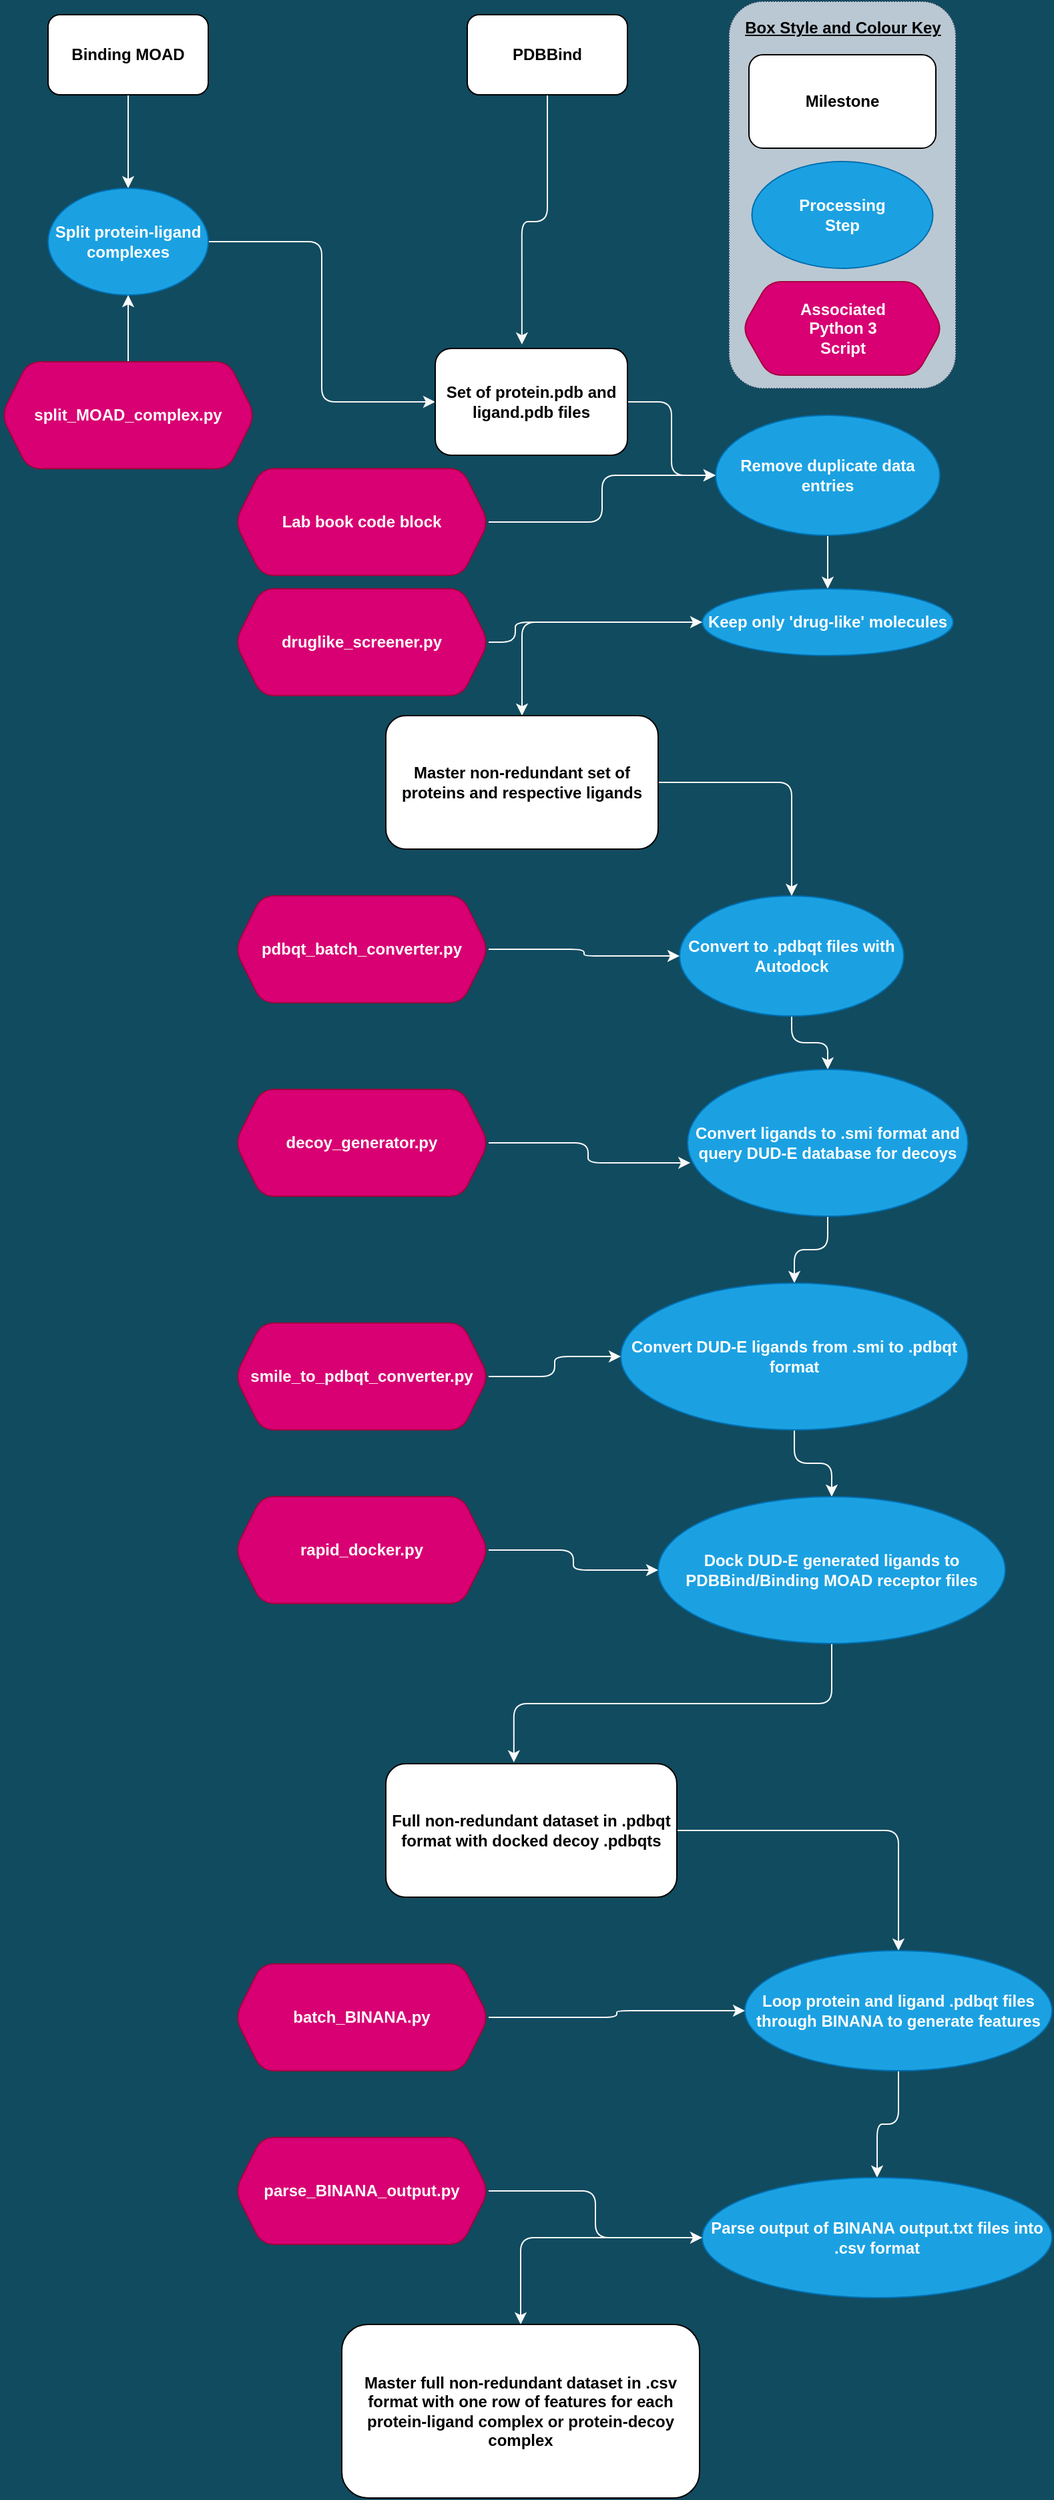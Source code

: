 <mxfile version="14.4.4" type="device"><diagram id="MezgeDCDJQZhVXjwhnEP" name="Page-1"><mxGraphModel dx="1355" dy="799" grid="1" gridSize="10" guides="1" tooltips="1" connect="1" arrows="1" fold="1" page="0" pageScale="1" pageWidth="827" pageHeight="1000" background="#114B5F" math="0" shadow="0"><root><mxCell id="0"/><mxCell id="1" parent="0"/><mxCell id="ap78udexULdiu0JYZYRn-50" value="" style="rounded=1;whiteSpace=wrap;html=1;strokeWidth=1;dashed=1;dashPattern=1 1;fillColor=#bac8d3;strokeColor=#23445d;" vertex="1" parent="1"><mxGeometry x="550" y="30" width="170" height="290" as="geometry"/></mxCell><mxCell id="EFMOVaQ2oTUfK1_Tt2sc-5" value="" style="edgeStyle=orthogonalEdgeStyle;curved=0;rounded=1;sketch=0;orthogonalLoop=1;jettySize=auto;html=1;fillColor=#F45B69;fontColor=#E4FDE1;strokeColor=#FAFAFA;fontStyle=1" parent="1" source="EFMOVaQ2oTUfK1_Tt2sc-1" target="EFMOVaQ2oTUfK1_Tt2sc-4" edge="1"><mxGeometry relative="1" as="geometry"/></mxCell><mxCell id="EFMOVaQ2oTUfK1_Tt2sc-1" value="Binding MOAD" style="rounded=1;whiteSpace=wrap;html=1;sketch=0;fontStyle=1" parent="1" vertex="1"><mxGeometry x="40" y="40" width="120" height="60" as="geometry"/></mxCell><mxCell id="EFMOVaQ2oTUfK1_Tt2sc-9" style="edgeStyle=orthogonalEdgeStyle;curved=0;rounded=1;sketch=0;orthogonalLoop=1;jettySize=auto;html=1;entryX=0.451;entryY=-0.037;entryDx=0;entryDy=0;entryPerimeter=0;strokeColor=#F7F7F7;fillColor=#F45B69;fontColor=#E4FDE1;fontStyle=1" parent="1" source="EFMOVaQ2oTUfK1_Tt2sc-2" target="EFMOVaQ2oTUfK1_Tt2sc-6" edge="1"><mxGeometry relative="1" as="geometry"/></mxCell><mxCell id="EFMOVaQ2oTUfK1_Tt2sc-2" value="PDBBind" style="rounded=1;whiteSpace=wrap;html=1;sketch=0;fontStyle=1" parent="1" vertex="1"><mxGeometry x="354" y="40" width="120" height="60" as="geometry"/></mxCell><mxCell id="EFMOVaQ2oTUfK1_Tt2sc-7" style="edgeStyle=orthogonalEdgeStyle;curved=0;rounded=1;sketch=0;orthogonalLoop=1;jettySize=auto;html=1;entryX=0;entryY=0.5;entryDx=0;entryDy=0;fontColor=#E4FDE1;strokeColor=#F7F7F7;fontStyle=1" parent="1" source="EFMOVaQ2oTUfK1_Tt2sc-4" target="EFMOVaQ2oTUfK1_Tt2sc-6" edge="1"><mxGeometry relative="1" as="geometry"/></mxCell><mxCell id="EFMOVaQ2oTUfK1_Tt2sc-4" value="Split protein-ligand complexes" style="ellipse;whiteSpace=wrap;html=1;rounded=1;sketch=0;fillColor=#1ba1e2;strokeColor=#006EAF;fontColor=#ffffff;fontStyle=1" parent="1" vertex="1"><mxGeometry x="40" y="170" width="120" height="80" as="geometry"/></mxCell><mxCell id="EFMOVaQ2oTUfK1_Tt2sc-17" value="" style="edgeStyle=orthogonalEdgeStyle;curved=0;rounded=1;sketch=0;orthogonalLoop=1;jettySize=auto;html=1;strokeColor=#F7F7F7;fillColor=#F45B69;fontColor=#E4FDE1;exitX=0.5;exitY=1;exitDx=0;exitDy=0;entryX=0.5;entryY=0;entryDx=0;entryDy=0;fontStyle=1" parent="1" source="EFMOVaQ2oTUfK1_Tt2sc-29" edge="1" target="k04rTEtpxDzl-XmO_nQA-1"><mxGeometry relative="1" as="geometry"><mxPoint x="402" y="490" as="sourcePoint"/><mxPoint x="402" y="500" as="targetPoint"/><Array as="points"/></mxGeometry></mxCell><mxCell id="EFMOVaQ2oTUfK1_Tt2sc-30" value="" style="edgeStyle=orthogonalEdgeStyle;curved=0;rounded=1;sketch=0;orthogonalLoop=1;jettySize=auto;html=1;strokeColor=#F7F7F7;fillColor=#F45B69;fontColor=#E4FDE1;fontStyle=1" parent="1" source="EFMOVaQ2oTUfK1_Tt2sc-6" target="EFMOVaQ2oTUfK1_Tt2sc-29" edge="1"><mxGeometry relative="1" as="geometry"/></mxCell><mxCell id="EFMOVaQ2oTUfK1_Tt2sc-6" value="Set of protein.pdb and ligand.pdb files" style="rounded=1;whiteSpace=wrap;html=1;sketch=0;fontStyle=1" parent="1" vertex="1"><mxGeometry x="330" y="290" width="144" height="80" as="geometry"/></mxCell><mxCell id="EFMOVaQ2oTUfK1_Tt2sc-20" value="" style="edgeStyle=orthogonalEdgeStyle;curved=0;rounded=1;sketch=0;orthogonalLoop=1;jettySize=auto;html=1;strokeColor=#F7F7F7;fillColor=#F45B69;fontColor=#E4FDE1;fontStyle=1" parent="1" source="EFMOVaQ2oTUfK1_Tt2sc-18" target="EFMOVaQ2oTUfK1_Tt2sc-19" edge="1"><mxGeometry relative="1" as="geometry"/></mxCell><mxCell id="EFMOVaQ2oTUfK1_Tt2sc-18" value="Convert to .pdbqt files with Autodock" style="ellipse;whiteSpace=wrap;html=1;rounded=0;sketch=0;strokeColor=#006EAF;fillColor=#1ba1e2;fontColor=#ffffff;fontStyle=1" parent="1" vertex="1"><mxGeometry x="513" y="700" width="168" height="90" as="geometry"/></mxCell><mxCell id="ap78udexULdiu0JYZYRn-9" value="" style="edgeStyle=orthogonalEdgeStyle;rounded=1;orthogonalLoop=1;jettySize=auto;html=1;strokeColor=#FAFAFA;fontStyle=1" edge="1" parent="1" source="EFMOVaQ2oTUfK1_Tt2sc-19" target="ap78udexULdiu0JYZYRn-8"><mxGeometry relative="1" as="geometry"/></mxCell><mxCell id="EFMOVaQ2oTUfK1_Tt2sc-19" value="Convert ligands to .smi format and query DUD-E database for decoys" style="ellipse;whiteSpace=wrap;html=1;rounded=0;sketch=0;strokeColor=#006EAF;fillColor=#1ba1e2;fontColor=#ffffff;fontStyle=1" parent="1" vertex="1"><mxGeometry x="519" y="830" width="210" height="110" as="geometry"/></mxCell><mxCell id="ap78udexULdiu0JYZYRn-13" value="" style="edgeStyle=orthogonalEdgeStyle;rounded=1;orthogonalLoop=1;jettySize=auto;html=1;strokeColor=#FAFAFA;fontStyle=1" edge="1" parent="1" source="EFMOVaQ2oTUfK1_Tt2sc-27" target="ap78udexULdiu0JYZYRn-12"><mxGeometry relative="1" as="geometry"/></mxCell><mxCell id="EFMOVaQ2oTUfK1_Tt2sc-27" value="Full non-redundant dataset in .pdbqt format with docked decoy .pdbqts" style="rounded=1;whiteSpace=wrap;html=1;sketch=0;fontStyle=1" parent="1" vertex="1"><mxGeometry x="293" y="1350" width="218" height="100" as="geometry"/></mxCell><mxCell id="EFMOVaQ2oTUfK1_Tt2sc-29" value="&lt;div&gt;Remove duplicate data &lt;br&gt;&lt;/div&gt;&lt;div&gt;entries&lt;/div&gt;" style="ellipse;whiteSpace=wrap;html=1;rounded=0;sketch=0;strokeColor=#006EAF;fillColor=#1ba1e2;fontColor=#ffffff;fontStyle=1" parent="1" vertex="1"><mxGeometry x="540" y="340" width="168" height="90" as="geometry"/></mxCell><mxCell id="ap78udexULdiu0JYZYRn-20" style="edgeStyle=orthogonalEdgeStyle;rounded=1;orthogonalLoop=1;jettySize=auto;html=1;entryX=0.5;entryY=0;entryDx=0;entryDy=0;strokeColor=#FAFAFA;" edge="1" parent="1" source="k04rTEtpxDzl-XmO_nQA-1" target="ap78udexULdiu0JYZYRn-2"><mxGeometry relative="1" as="geometry"/></mxCell><mxCell id="k04rTEtpxDzl-XmO_nQA-1" value="Keep only 'drug-like' molecules" style="ellipse;whiteSpace=wrap;html=1;rounded=0;sketch=0;strokeColor=#006EAF;fillColor=#1ba1e2;fontColor=#ffffff;fontStyle=1" parent="1" vertex="1"><mxGeometry x="530" y="470" width="188" height="50" as="geometry"/></mxCell><mxCell id="ap78udexULdiu0JYZYRn-19" style="edgeStyle=orthogonalEdgeStyle;rounded=1;orthogonalLoop=1;jettySize=auto;html=1;entryX=0.5;entryY=0;entryDx=0;entryDy=0;strokeColor=#FAFAFA;" edge="1" parent="1" source="ap78udexULdiu0JYZYRn-2" target="EFMOVaQ2oTUfK1_Tt2sc-18"><mxGeometry relative="1" as="geometry"/></mxCell><mxCell id="ap78udexULdiu0JYZYRn-2" value="Master non-redundant set of proteins and respective ligands" style="rounded=1;whiteSpace=wrap;html=1;sketch=0;fontStyle=1" vertex="1" parent="1"><mxGeometry x="293" y="565" width="204" height="100" as="geometry"/></mxCell><mxCell id="ap78udexULdiu0JYZYRn-11" value="" style="edgeStyle=orthogonalEdgeStyle;rounded=1;orthogonalLoop=1;jettySize=auto;html=1;strokeColor=#FAFAFA;fontStyle=1" edge="1" parent="1" source="ap78udexULdiu0JYZYRn-8" target="ap78udexULdiu0JYZYRn-10"><mxGeometry relative="1" as="geometry"/></mxCell><mxCell id="ap78udexULdiu0JYZYRn-8" value="Convert DUD-E ligands from .smi to .pdbqt format" style="ellipse;whiteSpace=wrap;html=1;rounded=0;sketch=0;strokeColor=#006EAF;fillColor=#1ba1e2;fontColor=#ffffff;fontStyle=1" vertex="1" parent="1"><mxGeometry x="469" y="990" width="260" height="110" as="geometry"/></mxCell><mxCell id="ap78udexULdiu0JYZYRn-14" style="edgeStyle=orthogonalEdgeStyle;rounded=1;orthogonalLoop=1;jettySize=auto;html=1;entryX=0.44;entryY=-0.01;entryDx=0;entryDy=0;entryPerimeter=0;strokeColor=#FAFAFA;fontStyle=1" edge="1" parent="1" source="ap78udexULdiu0JYZYRn-10" target="EFMOVaQ2oTUfK1_Tt2sc-27"><mxGeometry relative="1" as="geometry"/></mxCell><mxCell id="ap78udexULdiu0JYZYRn-10" value="Dock DUD-E generated ligands to PDBBind/Binding MOAD receptor files" style="ellipse;whiteSpace=wrap;html=1;rounded=0;sketch=0;strokeColor=#006EAF;fillColor=#1ba1e2;fontColor=#ffffff;fontStyle=1" vertex="1" parent="1"><mxGeometry x="497" y="1150" width="260" height="110" as="geometry"/></mxCell><mxCell id="ap78udexULdiu0JYZYRn-16" value="" style="edgeStyle=orthogonalEdgeStyle;rounded=1;orthogonalLoop=1;jettySize=auto;html=1;strokeColor=#FAFAFA;fontStyle=1" edge="1" parent="1" source="ap78udexULdiu0JYZYRn-12" target="ap78udexULdiu0JYZYRn-15"><mxGeometry relative="1" as="geometry"/></mxCell><mxCell id="ap78udexULdiu0JYZYRn-12" value="Loop protein and ligand .pdbqt files through BINANA to generate features" style="ellipse;whiteSpace=wrap;html=1;rounded=1;sketch=0;fillColor=#1ba1e2;strokeColor=#006EAF;fontColor=#ffffff;fontStyle=1" vertex="1" parent="1"><mxGeometry x="562" y="1490" width="230" height="90" as="geometry"/></mxCell><mxCell id="ap78udexULdiu0JYZYRn-18" value="" style="edgeStyle=orthogonalEdgeStyle;rounded=1;orthogonalLoop=1;jettySize=auto;html=1;strokeColor=#FAFAFA;fontStyle=1" edge="1" parent="1" source="ap78udexULdiu0JYZYRn-15" target="ap78udexULdiu0JYZYRn-17"><mxGeometry relative="1" as="geometry"/></mxCell><mxCell id="ap78udexULdiu0JYZYRn-15" value="Parse output of BINANA output.txt files into .csv format" style="ellipse;whiteSpace=wrap;html=1;rounded=1;sketch=0;fillColor=#1ba1e2;strokeColor=#006EAF;fontColor=#ffffff;fontStyle=1" vertex="1" parent="1"><mxGeometry x="530" y="1660" width="262" height="90" as="geometry"/></mxCell><mxCell id="ap78udexULdiu0JYZYRn-17" value="Master full non-redundant dataset in .csv format with one row of features for each protein-ligand complex or protein-decoy complex" style="whiteSpace=wrap;html=1;rounded=1;sketch=0;fontStyle=1" vertex="1" parent="1"><mxGeometry x="260" y="1770" width="268" height="130" as="geometry"/></mxCell><mxCell id="ap78udexULdiu0JYZYRn-26" style="edgeStyle=orthogonalEdgeStyle;rounded=1;orthogonalLoop=1;jettySize=auto;html=1;entryX=0.5;entryY=1;entryDx=0;entryDy=0;strokeColor=#FAFAFA;" edge="1" parent="1" source="ap78udexULdiu0JYZYRn-24" target="EFMOVaQ2oTUfK1_Tt2sc-4"><mxGeometry relative="1" as="geometry"/></mxCell><mxCell id="ap78udexULdiu0JYZYRn-24" value="split_MOAD_complex.py" style="shape=hexagon;perimeter=hexagonPerimeter2;whiteSpace=wrap;html=1;fixedSize=1;rounded=1;fontStyle=1;strokeColor=#A50040;fillColor=#d80073;sketch=0;fontColor=#ffffff;" vertex="1" parent="1"><mxGeometry x="5" y="300" width="190" height="80" as="geometry"/></mxCell><mxCell id="ap78udexULdiu0JYZYRn-28" style="edgeStyle=orthogonalEdgeStyle;rounded=1;orthogonalLoop=1;jettySize=auto;html=1;strokeColor=#FAFAFA;" edge="1" parent="1" source="ap78udexULdiu0JYZYRn-27" target="EFMOVaQ2oTUfK1_Tt2sc-29"><mxGeometry relative="1" as="geometry"/></mxCell><mxCell id="ap78udexULdiu0JYZYRn-27" value="Lab book code block" style="shape=hexagon;perimeter=hexagonPerimeter2;whiteSpace=wrap;html=1;fixedSize=1;rounded=1;fontStyle=1;strokeColor=#A50040;fillColor=#d80073;sketch=0;fontColor=#ffffff;" vertex="1" parent="1"><mxGeometry x="180" y="380" width="190" height="80" as="geometry"/></mxCell><mxCell id="ap78udexULdiu0JYZYRn-30" style="edgeStyle=orthogonalEdgeStyle;rounded=1;orthogonalLoop=1;jettySize=auto;html=1;strokeColor=#FAFAFA;" edge="1" parent="1" source="ap78udexULdiu0JYZYRn-29" target="k04rTEtpxDzl-XmO_nQA-1"><mxGeometry relative="1" as="geometry"><Array as="points"><mxPoint x="390" y="510"/><mxPoint x="390" y="495"/></Array></mxGeometry></mxCell><mxCell id="ap78udexULdiu0JYZYRn-29" value="druglike_screener.py" style="shape=hexagon;perimeter=hexagonPerimeter2;whiteSpace=wrap;html=1;fixedSize=1;rounded=1;fontStyle=1;strokeColor=#A50040;fillColor=#d80073;sketch=0;fontColor=#ffffff;" vertex="1" parent="1"><mxGeometry x="180" y="470" width="190" height="80" as="geometry"/></mxCell><mxCell id="ap78udexULdiu0JYZYRn-32" style="edgeStyle=orthogonalEdgeStyle;rounded=1;orthogonalLoop=1;jettySize=auto;html=1;entryX=0;entryY=0.5;entryDx=0;entryDy=0;strokeColor=#FAFAFA;" edge="1" parent="1" source="ap78udexULdiu0JYZYRn-31" target="EFMOVaQ2oTUfK1_Tt2sc-18"><mxGeometry relative="1" as="geometry"/></mxCell><mxCell id="ap78udexULdiu0JYZYRn-31" value="pdbqt_batch_converter.py" style="shape=hexagon;perimeter=hexagonPerimeter2;whiteSpace=wrap;html=1;fixedSize=1;rounded=1;fontStyle=1;strokeColor=#A50040;fillColor=#d80073;sketch=0;fontColor=#ffffff;" vertex="1" parent="1"><mxGeometry x="180" y="700" width="190" height="80" as="geometry"/></mxCell><mxCell id="ap78udexULdiu0JYZYRn-34" style="edgeStyle=orthogonalEdgeStyle;rounded=1;orthogonalLoop=1;jettySize=auto;html=1;entryX=0.01;entryY=0.636;entryDx=0;entryDy=0;entryPerimeter=0;strokeColor=#FAFAFA;" edge="1" parent="1" source="ap78udexULdiu0JYZYRn-33" target="EFMOVaQ2oTUfK1_Tt2sc-19"><mxGeometry relative="1" as="geometry"/></mxCell><mxCell id="ap78udexULdiu0JYZYRn-33" value="decoy_generator.py" style="shape=hexagon;perimeter=hexagonPerimeter2;whiteSpace=wrap;html=1;fixedSize=1;rounded=1;fontStyle=1;strokeColor=#A50040;fillColor=#d80073;sketch=0;fontColor=#ffffff;" vertex="1" parent="1"><mxGeometry x="180" y="845" width="190" height="80" as="geometry"/></mxCell><mxCell id="ap78udexULdiu0JYZYRn-36" style="edgeStyle=orthogonalEdgeStyle;rounded=1;orthogonalLoop=1;jettySize=auto;html=1;entryX=0;entryY=0.5;entryDx=0;entryDy=0;strokeColor=#FAFAFA;" edge="1" parent="1" source="ap78udexULdiu0JYZYRn-35" target="ap78udexULdiu0JYZYRn-8"><mxGeometry relative="1" as="geometry"/></mxCell><mxCell id="ap78udexULdiu0JYZYRn-35" value="smile_to_pdbqt_converter.py" style="shape=hexagon;perimeter=hexagonPerimeter2;whiteSpace=wrap;html=1;fixedSize=1;rounded=1;fontStyle=1;strokeColor=#A50040;fillColor=#d80073;sketch=0;fontColor=#ffffff;" vertex="1" parent="1"><mxGeometry x="180" y="1020" width="190" height="80" as="geometry"/></mxCell><mxCell id="ap78udexULdiu0JYZYRn-38" style="edgeStyle=orthogonalEdgeStyle;rounded=1;orthogonalLoop=1;jettySize=auto;html=1;entryX=0;entryY=0.5;entryDx=0;entryDy=0;strokeColor=#FAFAFA;" edge="1" parent="1" source="ap78udexULdiu0JYZYRn-37" target="ap78udexULdiu0JYZYRn-10"><mxGeometry relative="1" as="geometry"/></mxCell><mxCell id="ap78udexULdiu0JYZYRn-37" value="rapid_docker.py" style="shape=hexagon;perimeter=hexagonPerimeter2;whiteSpace=wrap;html=1;fixedSize=1;rounded=1;fontStyle=1;strokeColor=#A50040;fillColor=#d80073;sketch=0;fontColor=#ffffff;" vertex="1" parent="1"><mxGeometry x="180" y="1150" width="190" height="80" as="geometry"/></mxCell><mxCell id="ap78udexULdiu0JYZYRn-40" style="edgeStyle=orthogonalEdgeStyle;rounded=1;orthogonalLoop=1;jettySize=auto;html=1;entryX=0;entryY=0.5;entryDx=0;entryDy=0;strokeColor=#FAFAFA;" edge="1" parent="1" source="ap78udexULdiu0JYZYRn-39" target="ap78udexULdiu0JYZYRn-12"><mxGeometry relative="1" as="geometry"/></mxCell><mxCell id="ap78udexULdiu0JYZYRn-39" value="batch_BINANA.py" style="shape=hexagon;perimeter=hexagonPerimeter2;whiteSpace=wrap;html=1;fixedSize=1;rounded=1;fontStyle=1;strokeColor=#A50040;fillColor=#d80073;sketch=0;fontColor=#ffffff;" vertex="1" parent="1"><mxGeometry x="180" y="1500" width="190" height="80" as="geometry"/></mxCell><mxCell id="ap78udexULdiu0JYZYRn-42" style="edgeStyle=orthogonalEdgeStyle;rounded=1;orthogonalLoop=1;jettySize=auto;html=1;strokeColor=#FAFAFA;" edge="1" parent="1" source="ap78udexULdiu0JYZYRn-41" target="ap78udexULdiu0JYZYRn-15"><mxGeometry relative="1" as="geometry"/></mxCell><mxCell id="ap78udexULdiu0JYZYRn-41" value="parse_BINANA_output.py" style="shape=hexagon;perimeter=hexagonPerimeter2;whiteSpace=wrap;html=1;fixedSize=1;rounded=1;fontStyle=1;strokeColor=#A50040;fillColor=#d80073;sketch=0;fontColor=#ffffff;" vertex="1" parent="1"><mxGeometry x="180" y="1630" width="190" height="80" as="geometry"/></mxCell><mxCell id="ap78udexULdiu0JYZYRn-44" value="&lt;b&gt;Milestone&lt;/b&gt;" style="rounded=1;whiteSpace=wrap;html=1;perimeterSpacing=5;strokeWidth=1;" vertex="1" parent="1"><mxGeometry x="565" y="70" width="140" height="70" as="geometry"/></mxCell><mxCell id="ap78udexULdiu0JYZYRn-47" value="&lt;div&gt;Processing&lt;/div&gt;&lt;div&gt;Step&lt;br&gt;&lt;/div&gt;" style="ellipse;whiteSpace=wrap;html=1;rounded=0;sketch=0;strokeColor=#006EAF;fillColor=#1ba1e2;fontColor=#ffffff;fontStyle=1" vertex="1" parent="1"><mxGeometry x="567.25" y="150" width="135.5" height="80" as="geometry"/></mxCell><mxCell id="ap78udexULdiu0JYZYRn-48" value="&lt;div&gt;Associated&lt;/div&gt;&lt;div&gt;Python 3 &lt;br&gt;&lt;/div&gt;&lt;div&gt;Script&lt;br&gt;&lt;/div&gt;" style="shape=hexagon;perimeter=hexagonPerimeter2;whiteSpace=wrap;html=1;fixedSize=1;rounded=1;fontStyle=1;strokeColor=#A50040;fillColor=#d80073;sketch=0;fontColor=#ffffff;" vertex="1" parent="1"><mxGeometry x="559.75" y="240" width="150.5" height="70" as="geometry"/></mxCell><mxCell id="ap78udexULdiu0JYZYRn-51" value="Box Style and Colour Key" style="text;html=1;strokeColor=none;fillColor=none;align=center;verticalAlign=middle;whiteSpace=wrap;rounded=0;dashed=1;dashPattern=1 1;fontStyle=5" vertex="1" parent="1"><mxGeometry x="557.63" y="40" width="154.75" height="20" as="geometry"/></mxCell></root></mxGraphModel></diagram></mxfile>